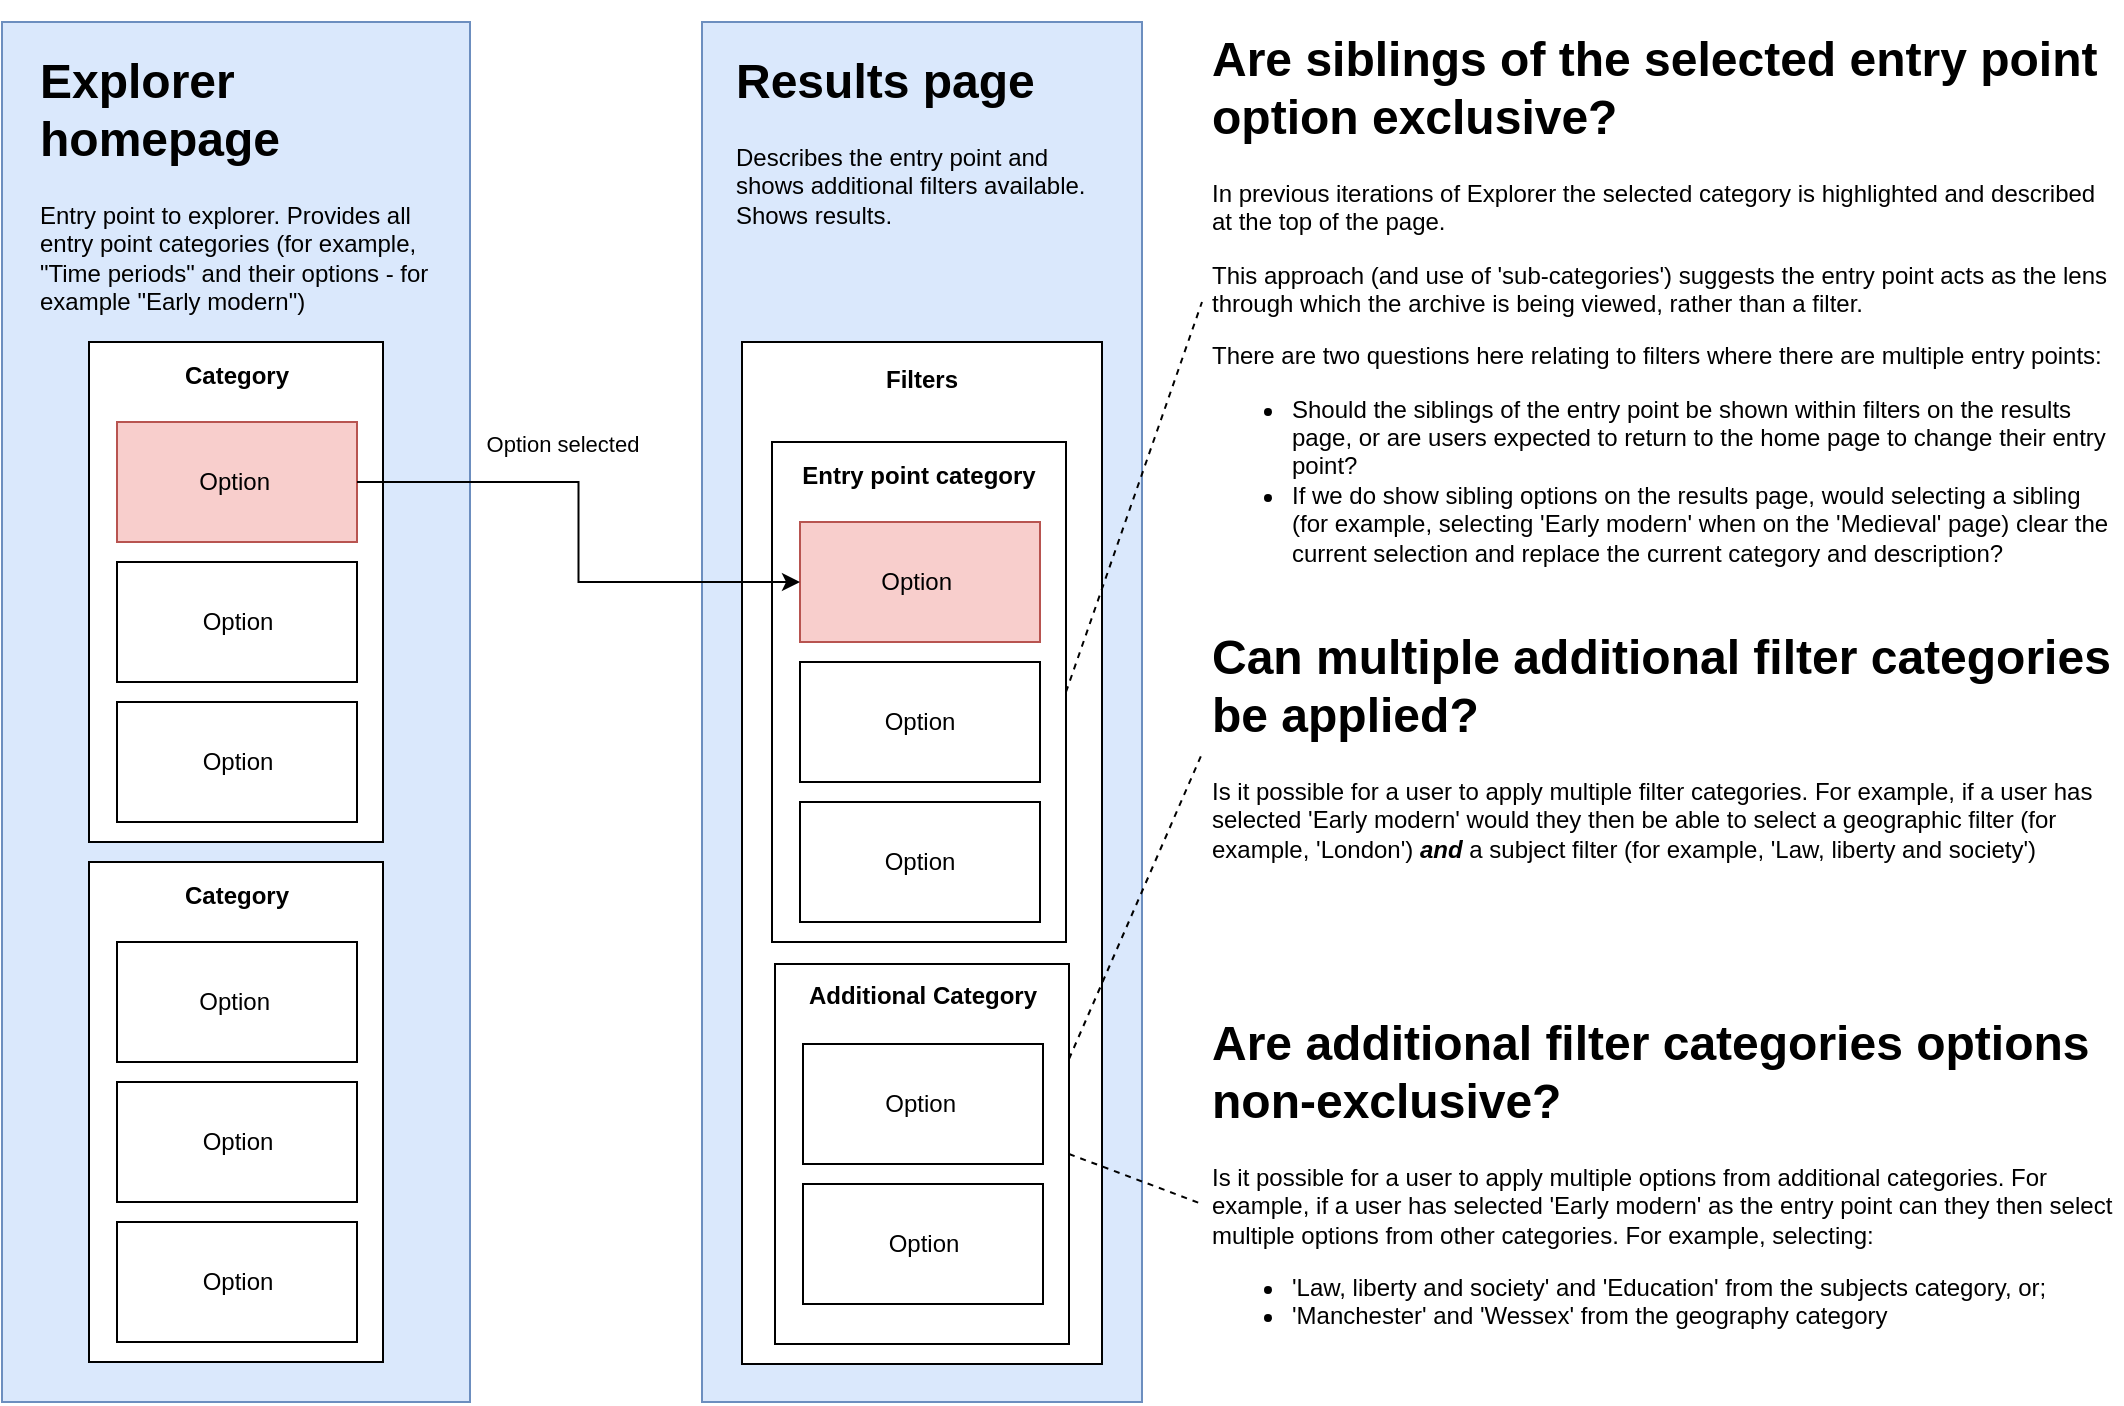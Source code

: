 <mxfile version="14.4.2" type="device"><diagram id="GSI87vLdWkPWoMWnToAz" name="Page-1"><mxGraphModel dx="788" dy="517" grid="1" gridSize="10" guides="1" tooltips="1" connect="1" arrows="1" fold="1" page="1" pageScale="1" pageWidth="1169" pageHeight="827" math="0" shadow="0"><root><mxCell id="0"/><mxCell id="1" parent="0"/><mxCell id="oXVpo0o6ihqiItk8GYkq-2" value="" style="whiteSpace=wrap;html=1;fillColor=#dae8fc;strokeColor=#6c8ebf;" vertex="1" parent="1"><mxGeometry x="40" y="69" width="234" height="690" as="geometry"/></mxCell><mxCell id="oXVpo0o6ihqiItk8GYkq-1" value="&lt;h1&gt;Explorer homepage&lt;/h1&gt;&lt;p&gt;Entry point to explorer. Provides all entry point categories (for example, &quot;Time periods&quot; and their options - for example &quot;Early modern&quot;)&lt;/p&gt;&lt;p&gt;&lt;br&gt;&lt;/p&gt;" style="text;html=1;strokeColor=none;fillColor=none;spacing=5;spacingTop=-20;whiteSpace=wrap;overflow=hidden;rounded=0;" vertex="1" parent="1"><mxGeometry x="54" y="79" width="210" height="150" as="geometry"/></mxCell><mxCell id="oXVpo0o6ihqiItk8GYkq-7" value="Category&lt;br&gt;&lt;br&gt;&lt;br&gt;&lt;br&gt;&lt;br&gt;&lt;br&gt;&lt;br&gt;&lt;br&gt;&lt;br&gt;&lt;br&gt;&lt;br&gt;&lt;br&gt;&lt;br&gt;&lt;br&gt;&lt;br&gt;&lt;br&gt;" style="rounded=0;whiteSpace=wrap;html=1;fontStyle=1" vertex="1" parent="1"><mxGeometry x="83.5" y="229" width="147" height="250" as="geometry"/></mxCell><mxCell id="oXVpo0o6ihqiItk8GYkq-8" value="Option&amp;nbsp;" style="rounded=0;whiteSpace=wrap;html=1;fillColor=#f8cecc;strokeColor=#b85450;" vertex="1" parent="1"><mxGeometry x="97.5" y="269" width="120" height="60" as="geometry"/></mxCell><mxCell id="oXVpo0o6ihqiItk8GYkq-9" value="Option" style="rounded=0;whiteSpace=wrap;html=1;" vertex="1" parent="1"><mxGeometry x="97.5" y="339" width="120" height="60" as="geometry"/></mxCell><mxCell id="oXVpo0o6ihqiItk8GYkq-10" value="Option" style="rounded=0;whiteSpace=wrap;html=1;" vertex="1" parent="1"><mxGeometry x="97.5" y="409" width="120" height="60" as="geometry"/></mxCell><mxCell id="oXVpo0o6ihqiItk8GYkq-11" value="Category&lt;br&gt;&lt;br&gt;&lt;br&gt;&lt;br&gt;&lt;br&gt;&lt;br&gt;&lt;br&gt;&lt;br&gt;&lt;br&gt;&lt;br&gt;&lt;br&gt;&lt;br&gt;&lt;br&gt;&lt;br&gt;&lt;br&gt;&lt;br&gt;" style="rounded=0;whiteSpace=wrap;html=1;fontStyle=1" vertex="1" parent="1"><mxGeometry x="83.5" y="489" width="147" height="250" as="geometry"/></mxCell><mxCell id="oXVpo0o6ihqiItk8GYkq-12" value="Option&amp;nbsp;" style="rounded=0;whiteSpace=wrap;html=1;" vertex="1" parent="1"><mxGeometry x="97.5" y="529" width="120" height="60" as="geometry"/></mxCell><mxCell id="oXVpo0o6ihqiItk8GYkq-13" value="Option" style="rounded=0;whiteSpace=wrap;html=1;" vertex="1" parent="1"><mxGeometry x="97.5" y="599" width="120" height="60" as="geometry"/></mxCell><mxCell id="oXVpo0o6ihqiItk8GYkq-14" value="Option" style="rounded=0;whiteSpace=wrap;html=1;" vertex="1" parent="1"><mxGeometry x="97.5" y="669" width="120" height="60" as="geometry"/></mxCell><mxCell id="oXVpo0o6ihqiItk8GYkq-15" value="" style="whiteSpace=wrap;html=1;fillColor=#dae8fc;strokeColor=#6c8ebf;" vertex="1" parent="1"><mxGeometry x="390" y="69" width="220" height="690" as="geometry"/></mxCell><mxCell id="oXVpo0o6ihqiItk8GYkq-16" value="&lt;h1&gt;Results page&lt;/h1&gt;&lt;p&gt;Describes the entry point and shows additional filters available. Shows results.&lt;/p&gt;&lt;p&gt;&lt;br&gt;&lt;/p&gt;" style="text;html=1;strokeColor=none;fillColor=none;spacing=5;spacingTop=-20;whiteSpace=wrap;overflow=hidden;rounded=0;" vertex="1" parent="1"><mxGeometry x="402" y="79" width="198" height="150" as="geometry"/></mxCell><mxCell id="oXVpo0o6ihqiItk8GYkq-20" value="Filters&lt;br&gt;&lt;br&gt;&lt;br&gt;&lt;br&gt;&lt;br&gt;&lt;br&gt;&lt;br&gt;&lt;br&gt;&lt;br&gt;&lt;br&gt;&lt;br&gt;&lt;br&gt;&lt;br&gt;&lt;br&gt;&lt;br&gt;&lt;br&gt;&lt;br&gt;&lt;br&gt;&lt;br&gt;&lt;br&gt;&lt;br&gt;&lt;br&gt;&lt;br&gt;&lt;br&gt;&lt;br&gt;&lt;br&gt;&lt;br&gt;&lt;br&gt;&lt;br&gt;&lt;br&gt;&lt;br&gt;&lt;br&gt;&lt;br&gt;&lt;br&gt;" style="rounded=0;whiteSpace=wrap;html=1;fontStyle=1" vertex="1" parent="1"><mxGeometry x="410" y="229" width="180" height="511" as="geometry"/></mxCell><mxCell id="oXVpo0o6ihqiItk8GYkq-21" value="&lt;b&gt;Entry point category&lt;br&gt;&lt;br&gt;&lt;br&gt;&lt;br&gt;&lt;br&gt;&lt;br&gt;&lt;br&gt;&lt;br&gt;&lt;br&gt;&lt;br&gt;&lt;br&gt;&lt;br&gt;&lt;br&gt;&lt;br&gt;&lt;br&gt;&lt;br&gt;&lt;/b&gt;" style="rounded=0;whiteSpace=wrap;html=1;" vertex="1" parent="1"><mxGeometry x="425" y="279" width="147" height="250" as="geometry"/></mxCell><mxCell id="oXVpo0o6ihqiItk8GYkq-22" value="&lt;br&gt;&lt;br&gt;" style="edgeLabel;html=1;align=center;verticalAlign=middle;resizable=0;points=[];" vertex="1" connectable="0" parent="1"><mxGeometry x="661.236" y="330.0" as="geometry"/></mxCell><mxCell id="oXVpo0o6ihqiItk8GYkq-23" value="Option&amp;nbsp;" style="rounded=0;whiteSpace=wrap;html=1;fillColor=#f8cecc;strokeColor=#b85450;" vertex="1" parent="1"><mxGeometry x="439" y="319" width="120" height="60" as="geometry"/></mxCell><mxCell id="oXVpo0o6ihqiItk8GYkq-24" value="Option" style="rounded=0;whiteSpace=wrap;html=1;" vertex="1" parent="1"><mxGeometry x="439" y="389" width="120" height="60" as="geometry"/></mxCell><mxCell id="oXVpo0o6ihqiItk8GYkq-25" value="Option" style="rounded=0;whiteSpace=wrap;html=1;" vertex="1" parent="1"><mxGeometry x="439" y="459" width="120" height="60" as="geometry"/></mxCell><mxCell id="oXVpo0o6ihqiItk8GYkq-26" value="&lt;b&gt;Additional Category&lt;br&gt;&lt;/b&gt;&lt;br&gt;&lt;br&gt;&lt;br&gt;&lt;br&gt;&lt;br&gt;&lt;br&gt;&lt;br&gt;&lt;br&gt;&lt;br&gt;&lt;br&gt;&lt;br&gt;" style="rounded=0;whiteSpace=wrap;html=1;" vertex="1" parent="1"><mxGeometry x="426.5" y="540" width="147" height="190" as="geometry"/></mxCell><mxCell id="oXVpo0o6ihqiItk8GYkq-27" value="Option&amp;nbsp;" style="rounded=0;whiteSpace=wrap;html=1;" vertex="1" parent="1"><mxGeometry x="440.5" y="580" width="120" height="60" as="geometry"/></mxCell><mxCell id="oXVpo0o6ihqiItk8GYkq-28" value="Option" style="rounded=0;whiteSpace=wrap;html=1;" vertex="1" parent="1"><mxGeometry x="440.5" y="650" width="120" height="60" as="geometry"/></mxCell><mxCell id="oXVpo0o6ihqiItk8GYkq-33" value="&lt;h1&gt;Are siblings of the selected entry point option exclusive?&lt;/h1&gt;&lt;p&gt;In previous iterations of Explorer the selected category is highlighted and described at the top of the page.&amp;nbsp;&lt;/p&gt;&lt;p&gt;This approach (and use of 'sub-categories') suggests the entry point acts as the lens through which the archive is being viewed, rather than a filter.&amp;nbsp;&lt;/p&gt;&lt;p&gt;There are two questions here relating to filters where there are multiple entry points:&amp;nbsp;&lt;/p&gt;&lt;p&gt;&lt;/p&gt;&lt;ul&gt;&lt;li&gt;Should the siblings of the entry point be shown within filters on the results page, or are users expected to return to the home page to change their entry point?&lt;/li&gt;&lt;li&gt;If we do show sibling options on the results page, would selecting a sibling (for example, selecting 'Early modern' when on the 'Medieval' page) clear the current selection and replace the current category and description?&amp;nbsp;&lt;/li&gt;&lt;/ul&gt;&lt;p&gt;&lt;/p&gt;" style="text;html=1;strokeColor=none;fillColor=none;spacing=5;spacingTop=-20;whiteSpace=wrap;overflow=hidden;rounded=0;" vertex="1" parent="1"><mxGeometry x="640" y="68" width="460" height="282" as="geometry"/></mxCell><mxCell id="oXVpo0o6ihqiItk8GYkq-34" value="" style="endArrow=none;dashed=1;html=1;exitX=1;exitY=0.5;exitDx=0;exitDy=0;entryX=0;entryY=0.5;entryDx=0;entryDy=0;" edge="1" parent="1" source="oXVpo0o6ihqiItk8GYkq-21" target="oXVpo0o6ihqiItk8GYkq-33"><mxGeometry width="50" height="50" relative="1" as="geometry"><mxPoint x="690" y="350" as="sourcePoint"/><mxPoint x="740" y="300" as="targetPoint"/></mxGeometry></mxCell><mxCell id="oXVpo0o6ihqiItk8GYkq-35" value="&lt;h1&gt;Can multiple additional filter categories be applied?&lt;/h1&gt;&lt;p&gt;Is it possible for a user to apply multiple filter categories. For example, if a user has selected 'Early modern' would they then be able to select a geographic filter (for example, 'London') &lt;b&gt;&lt;i&gt;and&lt;/i&gt;&lt;/b&gt; a subject filter (for example, 'Law, liberty and society')&lt;/p&gt;" style="text;html=1;strokeColor=none;fillColor=none;spacing=5;spacingTop=-20;whiteSpace=wrap;overflow=hidden;rounded=0;" vertex="1" parent="1"><mxGeometry x="640" y="367" width="460" height="144" as="geometry"/></mxCell><mxCell id="oXVpo0o6ihqiItk8GYkq-36" value="" style="endArrow=none;dashed=1;html=1;exitX=1;exitY=0.25;exitDx=0;exitDy=0;entryX=0.001;entryY=0.464;entryDx=0;entryDy=0;entryPerimeter=0;" edge="1" parent="1" source="oXVpo0o6ihqiItk8GYkq-26" target="oXVpo0o6ihqiItk8GYkq-35"><mxGeometry width="50" height="50" relative="1" as="geometry"><mxPoint x="582" y="414.0" as="sourcePoint"/><mxPoint x="650" y="245" as="targetPoint"/></mxGeometry></mxCell><mxCell id="oXVpo0o6ihqiItk8GYkq-37" value="&lt;h1&gt;Are additional filter categories options non-exclusive?&lt;/h1&gt;&lt;p&gt;Is it possible for a user to apply multiple options from additional categories. For example, if a user has selected 'Early modern' as the entry point can they then select multiple options from other categories. For example, selecting:&lt;/p&gt;&lt;p&gt;&lt;ul&gt;&lt;li&gt;'Law, liberty and society' and 'Education' from the subjects category, or;&lt;br&gt;&lt;/li&gt;&lt;li&gt;'Manchester' and 'Wessex' from the geography category&lt;/li&gt;&lt;/ul&gt;&lt;/p&gt;" style="text;html=1;strokeColor=none;fillColor=none;spacing=5;spacingTop=-20;whiteSpace=wrap;overflow=hidden;rounded=0;" vertex="1" parent="1"><mxGeometry x="640" y="560" width="460" height="200" as="geometry"/></mxCell><mxCell id="oXVpo0o6ihqiItk8GYkq-39" value="" style="endArrow=none;dashed=1;html=1;exitX=1;exitY=0.5;exitDx=0;exitDy=0;entryX=0;entryY=0.5;entryDx=0;entryDy=0;" edge="1" parent="1" source="oXVpo0o6ihqiItk8GYkq-26" target="oXVpo0o6ihqiItk8GYkq-37"><mxGeometry width="50" height="50" relative="1" as="geometry"><mxPoint x="583.5" y="597.5" as="sourcePoint"/><mxPoint x="650.46" y="443.816" as="targetPoint"/></mxGeometry></mxCell><mxCell id="oXVpo0o6ihqiItk8GYkq-18" value="" style="edgeStyle=orthogonalEdgeStyle;rounded=0;orthogonalLoop=1;jettySize=auto;html=1;entryX=0;entryY=0.5;entryDx=0;entryDy=0;" edge="1" parent="1" source="oXVpo0o6ihqiItk8GYkq-8" target="oXVpo0o6ihqiItk8GYkq-23"><mxGeometry relative="1" as="geometry"><mxPoint x="297.5" y="299" as="targetPoint"/></mxGeometry></mxCell><mxCell id="oXVpo0o6ihqiItk8GYkq-19" value="Option selected" style="edgeLabel;html=1;align=center;verticalAlign=middle;resizable=0;points=[];" vertex="1" connectable="0" parent="oXVpo0o6ihqiItk8GYkq-18"><mxGeometry x="-0.028" y="-1" relative="1" as="geometry"><mxPoint x="-7.17" y="-41" as="offset"/></mxGeometry></mxCell></root></mxGraphModel></diagram></mxfile>